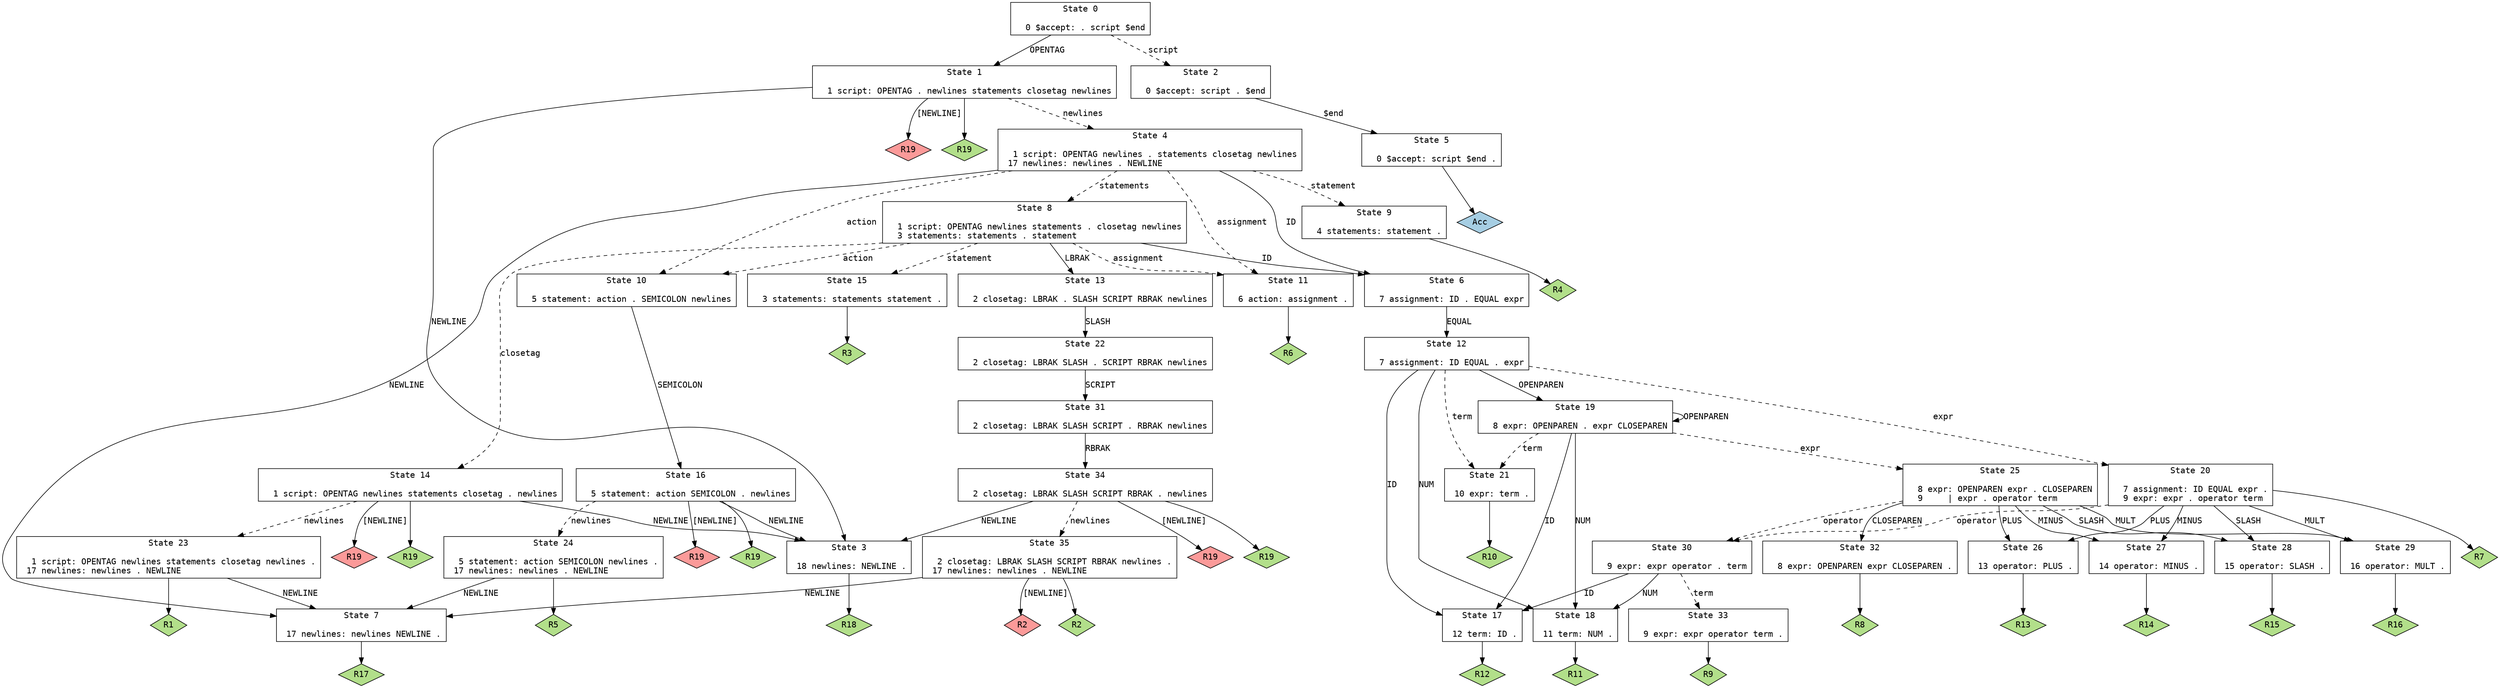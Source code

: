 // Generated by GNU Bison 3.0.
// Report bugs to <bug-bison@gnu.org>.
// Home page: <http://www.gnu.org/software/bison/>.

digraph "parser.y"
{
  node [fontname = courier, shape = box, colorscheme = paired6]
  edge [fontname = courier]

  0 [label="State 0\n\l  0 $accept: . script $end\l"]
  0 -> 1 [style=solid label="OPENTAG"]
  0 -> 2 [style=dashed label="script"]
  1 [label="State 1\n\l  1 script: OPENTAG . newlines statements closetag newlines\l"]
  1 -> 3 [style=solid label="NEWLINE"]
  1 -> 4 [style=dashed label="newlines"]
  1 -> "1R19d" [label="[NEWLINE]", style=solid]
 "1R19d" [label="R19", fillcolor=5, shape=diamond, style=filled]
  1 -> "1R19" [style=solid]
 "1R19" [label="R19", fillcolor=3, shape=diamond, style=filled]
  2 [label="State 2\n\l  0 $accept: script . $end\l"]
  2 -> 5 [style=solid label="$end"]
  3 [label="State 3\n\l 18 newlines: NEWLINE .\l"]
  3 -> "3R18" [style=solid]
 "3R18" [label="R18", fillcolor=3, shape=diamond, style=filled]
  4 [label="State 4\n\l  1 script: OPENTAG newlines . statements closetag newlines\l 17 newlines: newlines . NEWLINE\l"]
  4 -> 6 [style=solid label="ID"]
  4 -> 7 [style=solid label="NEWLINE"]
  4 -> 8 [style=dashed label="statements"]
  4 -> 9 [style=dashed label="statement"]
  4 -> 10 [style=dashed label="action"]
  4 -> 11 [style=dashed label="assignment"]
  5 [label="State 5\n\l  0 $accept: script $end .\l"]
  5 -> "5R0" [style=solid]
 "5R0" [label="Acc", fillcolor=1, shape=diamond, style=filled]
  6 [label="State 6\n\l  7 assignment: ID . EQUAL expr\l"]
  6 -> 12 [style=solid label="EQUAL"]
  7 [label="State 7\n\l 17 newlines: newlines NEWLINE .\l"]
  7 -> "7R17" [style=solid]
 "7R17" [label="R17", fillcolor=3, shape=diamond, style=filled]
  8 [label="State 8\n\l  1 script: OPENTAG newlines statements . closetag newlines\l  3 statements: statements . statement\l"]
  8 -> 6 [style=solid label="ID"]
  8 -> 13 [style=solid label="LBRAK"]
  8 -> 14 [style=dashed label="closetag"]
  8 -> 15 [style=dashed label="statement"]
  8 -> 10 [style=dashed label="action"]
  8 -> 11 [style=dashed label="assignment"]
  9 [label="State 9\n\l  4 statements: statement .\l"]
  9 -> "9R4" [style=solid]
 "9R4" [label="R4", fillcolor=3, shape=diamond, style=filled]
  10 [label="State 10\n\l  5 statement: action . SEMICOLON newlines\l"]
  10 -> 16 [style=solid label="SEMICOLON"]
  11 [label="State 11\n\l  6 action: assignment .\l"]
  11 -> "11R6" [style=solid]
 "11R6" [label="R6", fillcolor=3, shape=diamond, style=filled]
  12 [label="State 12\n\l  7 assignment: ID EQUAL . expr\l"]
  12 -> 17 [style=solid label="ID"]
  12 -> 18 [style=solid label="NUM"]
  12 -> 19 [style=solid label="OPENPAREN"]
  12 -> 20 [style=dashed label="expr"]
  12 -> 21 [style=dashed label="term"]
  13 [label="State 13\n\l  2 closetag: LBRAK . SLASH SCRIPT RBRAK newlines\l"]
  13 -> 22 [style=solid label="SLASH"]
  14 [label="State 14\n\l  1 script: OPENTAG newlines statements closetag . newlines\l"]
  14 -> 3 [style=solid label="NEWLINE"]
  14 -> 23 [style=dashed label="newlines"]
  14 -> "14R19d" [label="[NEWLINE]", style=solid]
 "14R19d" [label="R19", fillcolor=5, shape=diamond, style=filled]
  14 -> "14R19" [style=solid]
 "14R19" [label="R19", fillcolor=3, shape=diamond, style=filled]
  15 [label="State 15\n\l  3 statements: statements statement .\l"]
  15 -> "15R3" [style=solid]
 "15R3" [label="R3", fillcolor=3, shape=diamond, style=filled]
  16 [label="State 16\n\l  5 statement: action SEMICOLON . newlines\l"]
  16 -> 3 [style=solid label="NEWLINE"]
  16 -> 24 [style=dashed label="newlines"]
  16 -> "16R19d" [label="[NEWLINE]", style=solid]
 "16R19d" [label="R19", fillcolor=5, shape=diamond, style=filled]
  16 -> "16R19" [style=solid]
 "16R19" [label="R19", fillcolor=3, shape=diamond, style=filled]
  17 [label="State 17\n\l 12 term: ID .\l"]
  17 -> "17R12" [style=solid]
 "17R12" [label="R12", fillcolor=3, shape=diamond, style=filled]
  18 [label="State 18\n\l 11 term: NUM .\l"]
  18 -> "18R11" [style=solid]
 "18R11" [label="R11", fillcolor=3, shape=diamond, style=filled]
  19 [label="State 19\n\l  8 expr: OPENPAREN . expr CLOSEPAREN\l"]
  19 -> 17 [style=solid label="ID"]
  19 -> 18 [style=solid label="NUM"]
  19 -> 19 [style=solid label="OPENPAREN"]
  19 -> 25 [style=dashed label="expr"]
  19 -> 21 [style=dashed label="term"]
  20 [label="State 20\n\l  7 assignment: ID EQUAL expr .\l  9 expr: expr . operator term\l"]
  20 -> 26 [style=solid label="PLUS"]
  20 -> 27 [style=solid label="MINUS"]
  20 -> 28 [style=solid label="SLASH"]
  20 -> 29 [style=solid label="MULT"]
  20 -> 30 [style=dashed label="operator"]
  20 -> "20R7" [style=solid]
 "20R7" [label="R7", fillcolor=3, shape=diamond, style=filled]
  21 [label="State 21\n\l 10 expr: term .\l"]
  21 -> "21R10" [style=solid]
 "21R10" [label="R10", fillcolor=3, shape=diamond, style=filled]
  22 [label="State 22\n\l  2 closetag: LBRAK SLASH . SCRIPT RBRAK newlines\l"]
  22 -> 31 [style=solid label="SCRIPT"]
  23 [label="State 23\n\l  1 script: OPENTAG newlines statements closetag newlines .\l 17 newlines: newlines . NEWLINE\l"]
  23 -> 7 [style=solid label="NEWLINE"]
  23 -> "23R1" [style=solid]
 "23R1" [label="R1", fillcolor=3, shape=diamond, style=filled]
  24 [label="State 24\n\l  5 statement: action SEMICOLON newlines .\l 17 newlines: newlines . NEWLINE\l"]
  24 -> 7 [style=solid label="NEWLINE"]
  24 -> "24R5" [style=solid]
 "24R5" [label="R5", fillcolor=3, shape=diamond, style=filled]
  25 [label="State 25\n\l  8 expr: OPENPAREN expr . CLOSEPAREN\l  9     | expr . operator term\l"]
  25 -> 26 [style=solid label="PLUS"]
  25 -> 27 [style=solid label="MINUS"]
  25 -> 28 [style=solid label="SLASH"]
  25 -> 29 [style=solid label="MULT"]
  25 -> 32 [style=solid label="CLOSEPAREN"]
  25 -> 30 [style=dashed label="operator"]
  26 [label="State 26\n\l 13 operator: PLUS .\l"]
  26 -> "26R13" [style=solid]
 "26R13" [label="R13", fillcolor=3, shape=diamond, style=filled]
  27 [label="State 27\n\l 14 operator: MINUS .\l"]
  27 -> "27R14" [style=solid]
 "27R14" [label="R14", fillcolor=3, shape=diamond, style=filled]
  28 [label="State 28\n\l 15 operator: SLASH .\l"]
  28 -> "28R15" [style=solid]
 "28R15" [label="R15", fillcolor=3, shape=diamond, style=filled]
  29 [label="State 29\n\l 16 operator: MULT .\l"]
  29 -> "29R16" [style=solid]
 "29R16" [label="R16", fillcolor=3, shape=diamond, style=filled]
  30 [label="State 30\n\l  9 expr: expr operator . term\l"]
  30 -> 17 [style=solid label="ID"]
  30 -> 18 [style=solid label="NUM"]
  30 -> 33 [style=dashed label="term"]
  31 [label="State 31\n\l  2 closetag: LBRAK SLASH SCRIPT . RBRAK newlines\l"]
  31 -> 34 [style=solid label="RBRAK"]
  32 [label="State 32\n\l  8 expr: OPENPAREN expr CLOSEPAREN .\l"]
  32 -> "32R8" [style=solid]
 "32R8" [label="R8", fillcolor=3, shape=diamond, style=filled]
  33 [label="State 33\n\l  9 expr: expr operator term .\l"]
  33 -> "33R9" [style=solid]
 "33R9" [label="R9", fillcolor=3, shape=diamond, style=filled]
  34 [label="State 34\n\l  2 closetag: LBRAK SLASH SCRIPT RBRAK . newlines\l"]
  34 -> 3 [style=solid label="NEWLINE"]
  34 -> 35 [style=dashed label="newlines"]
  34 -> "34R19d" [label="[NEWLINE]", style=solid]
 "34R19d" [label="R19", fillcolor=5, shape=diamond, style=filled]
  34 -> "34R19" [style=solid]
 "34R19" [label="R19", fillcolor=3, shape=diamond, style=filled]
  35 [label="State 35\n\l  2 closetag: LBRAK SLASH SCRIPT RBRAK newlines .\l 17 newlines: newlines . NEWLINE\l"]
  35 -> 7 [style=solid label="NEWLINE"]
  35 -> "35R2d" [label="[NEWLINE]", style=solid]
 "35R2d" [label="R2", fillcolor=5, shape=diamond, style=filled]
  35 -> "35R2" [style=solid]
 "35R2" [label="R2", fillcolor=3, shape=diamond, style=filled]
}
